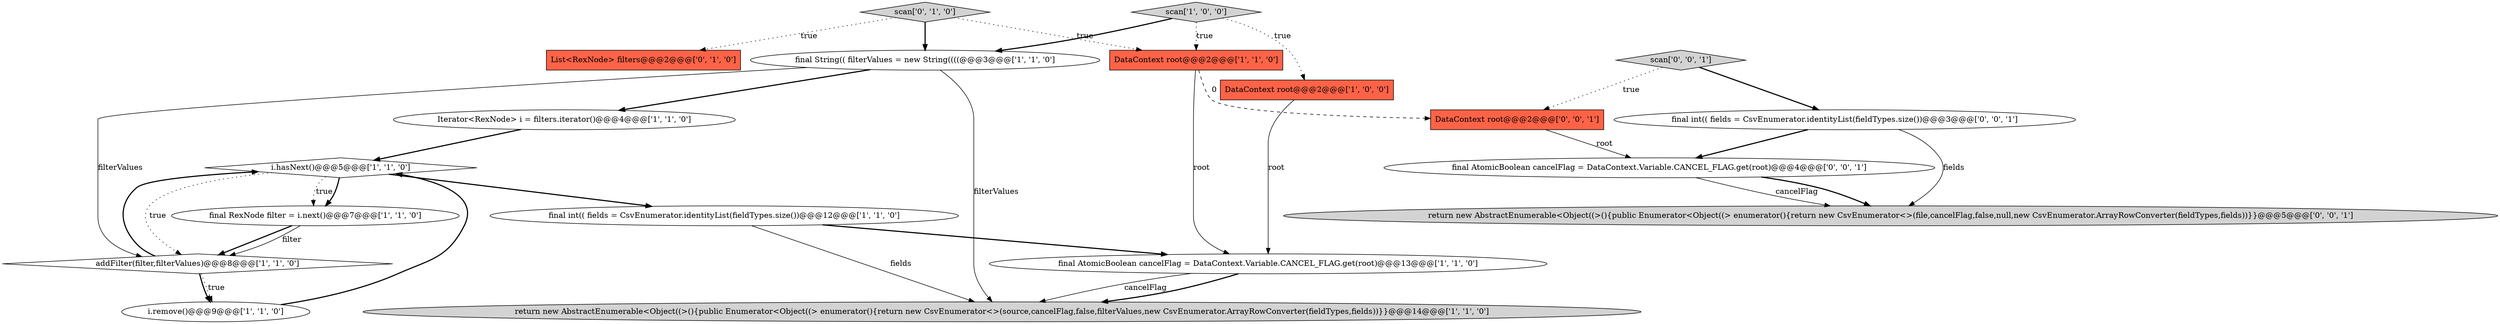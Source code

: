 digraph {
5 [style = filled, label = "Iterator<RexNode> i = filters.iterator()@@@4@@@['1', '1', '0']", fillcolor = white, shape = ellipse image = "AAA0AAABBB1BBB"];
10 [style = filled, label = "DataContext root@@@2@@@['1', '1', '0']", fillcolor = tomato, shape = box image = "AAA0AAABBB1BBB"];
4 [style = filled, label = "DataContext root@@@2@@@['1', '0', '0']", fillcolor = tomato, shape = box image = "AAA0AAABBB1BBB"];
0 [style = filled, label = "addFilter(filter,filterValues)@@@8@@@['1', '1', '0']", fillcolor = white, shape = diamond image = "AAA0AAABBB1BBB"];
1 [style = filled, label = "i.remove()@@@9@@@['1', '1', '0']", fillcolor = white, shape = ellipse image = "AAA0AAABBB1BBB"];
2 [style = filled, label = "final int(( fields = CsvEnumerator.identityList(fieldTypes.size())@@@12@@@['1', '1', '0']", fillcolor = white, shape = ellipse image = "AAA0AAABBB1BBB"];
18 [style = filled, label = "scan['0', '0', '1']", fillcolor = lightgray, shape = diamond image = "AAA0AAABBB3BBB"];
14 [style = filled, label = "final AtomicBoolean cancelFlag = DataContext.Variable.CANCEL_FLAG.get(root)@@@4@@@['0', '0', '1']", fillcolor = white, shape = ellipse image = "AAA0AAABBB3BBB"];
7 [style = filled, label = "final String(( filterValues = new String((((@@@3@@@['1', '1', '0']", fillcolor = white, shape = ellipse image = "AAA0AAABBB1BBB"];
16 [style = filled, label = "final int(( fields = CsvEnumerator.identityList(fieldTypes.size())@@@3@@@['0', '0', '1']", fillcolor = white, shape = ellipse image = "AAA0AAABBB3BBB"];
15 [style = filled, label = "return new AbstractEnumerable<Object((>(){public Enumerator<Object((> enumerator(){return new CsvEnumerator<>(file,cancelFlag,false,null,new CsvEnumerator.ArrayRowConverter(fieldTypes,fields))}}@@@5@@@['0', '0', '1']", fillcolor = lightgray, shape = ellipse image = "AAA0AAABBB3BBB"];
6 [style = filled, label = "i.hasNext()@@@5@@@['1', '1', '0']", fillcolor = white, shape = diamond image = "AAA0AAABBB1BBB"];
11 [style = filled, label = "final AtomicBoolean cancelFlag = DataContext.Variable.CANCEL_FLAG.get(root)@@@13@@@['1', '1', '0']", fillcolor = white, shape = ellipse image = "AAA0AAABBB1BBB"];
12 [style = filled, label = "List<RexNode> filters@@@2@@@['0', '1', '0']", fillcolor = tomato, shape = box image = "AAA0AAABBB2BBB"];
3 [style = filled, label = "return new AbstractEnumerable<Object((>(){public Enumerator<Object((> enumerator(){return new CsvEnumerator<>(source,cancelFlag,false,filterValues,new CsvEnumerator.ArrayRowConverter(fieldTypes,fields))}}@@@14@@@['1', '1', '0']", fillcolor = lightgray, shape = ellipse image = "AAA0AAABBB1BBB"];
17 [style = filled, label = "DataContext root@@@2@@@['0', '0', '1']", fillcolor = tomato, shape = box image = "AAA0AAABBB3BBB"];
8 [style = filled, label = "final RexNode filter = i.next()@@@7@@@['1', '1', '0']", fillcolor = white, shape = ellipse image = "AAA0AAABBB1BBB"];
13 [style = filled, label = "scan['0', '1', '0']", fillcolor = lightgray, shape = diamond image = "AAA0AAABBB2BBB"];
9 [style = filled, label = "scan['1', '0', '0']", fillcolor = lightgray, shape = diamond image = "AAA0AAABBB1BBB"];
13->12 [style = dotted, label="true"];
0->6 [style = bold, label=""];
17->14 [style = solid, label="root"];
4->11 [style = solid, label="root"];
7->3 [style = solid, label="filterValues"];
9->7 [style = bold, label=""];
13->10 [style = dotted, label="true"];
16->15 [style = solid, label="fields"];
6->2 [style = bold, label=""];
10->11 [style = solid, label="root"];
8->0 [style = bold, label=""];
14->15 [style = solid, label="cancelFlag"];
11->3 [style = solid, label="cancelFlag"];
7->5 [style = bold, label=""];
1->6 [style = bold, label=""];
5->6 [style = bold, label=""];
7->0 [style = solid, label="filterValues"];
8->0 [style = solid, label="filter"];
11->3 [style = bold, label=""];
6->8 [style = dotted, label="true"];
13->7 [style = bold, label=""];
0->1 [style = bold, label=""];
6->8 [style = bold, label=""];
10->17 [style = dashed, label="0"];
9->4 [style = dotted, label="true"];
16->14 [style = bold, label=""];
14->15 [style = bold, label=""];
18->17 [style = dotted, label="true"];
6->0 [style = dotted, label="true"];
2->3 [style = solid, label="fields"];
9->10 [style = dotted, label="true"];
2->11 [style = bold, label=""];
0->1 [style = dotted, label="true"];
18->16 [style = bold, label=""];
}
